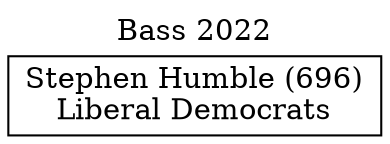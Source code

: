 // House preference flow
digraph "Stephen Humble (696)_Bass_2022" {
	graph [label="Bass 2022" labelloc=t mclimit=10]
	node [shape=box]
	"Stephen Humble (696)" [label="Stephen Humble (696)
Liberal Democrats"]
}
